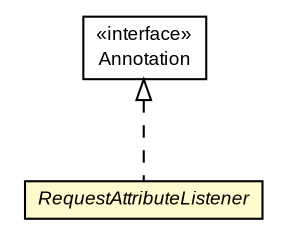 #!/usr/local/bin/dot
#
# Class diagram 
# Generated by UMLGraph version R5_6-24-gf6e263 (http://www.umlgraph.org/)
#

digraph G {
	edge [fontname="arial",fontsize=10,labelfontname="arial",labelfontsize=10];
	node [fontname="arial",fontsize=10,shape=plaintext];
	nodesep=0.25;
	ranksep=0.5;
	// org.gservlet.annotation.RequestAttributeListener
	c1208 [label=<<table title="org.gservlet.annotation.RequestAttributeListener" border="0" cellborder="1" cellspacing="0" cellpadding="2" port="p" bgcolor="lemonChiffon" href="./RequestAttributeListener.html">
		<tr><td><table border="0" cellspacing="0" cellpadding="1">
<tr><td align="center" balign="center"><font face="arial italic"> RequestAttributeListener </font></td></tr>
		</table></td></tr>
		</table>>, URL="./RequestAttributeListener.html", fontname="arial", fontcolor="black", fontsize=9.0];
	//org.gservlet.annotation.RequestAttributeListener implements java.lang.annotation.Annotation
	c1213:p -> c1208:p [dir=back,arrowtail=empty,style=dashed];
	// java.lang.annotation.Annotation
	c1213 [label=<<table title="java.lang.annotation.Annotation" border="0" cellborder="1" cellspacing="0" cellpadding="2" port="p" href="http://java.sun.com/j2se/1.4.2/docs/api/java/lang/annotation/Annotation.html">
		<tr><td><table border="0" cellspacing="0" cellpadding="1">
<tr><td align="center" balign="center"> &#171;interface&#187; </td></tr>
<tr><td align="center" balign="center"> Annotation </td></tr>
		</table></td></tr>
		</table>>, URL="http://java.sun.com/j2se/1.4.2/docs/api/java/lang/annotation/Annotation.html", fontname="arial", fontcolor="black", fontsize=9.0];
}

